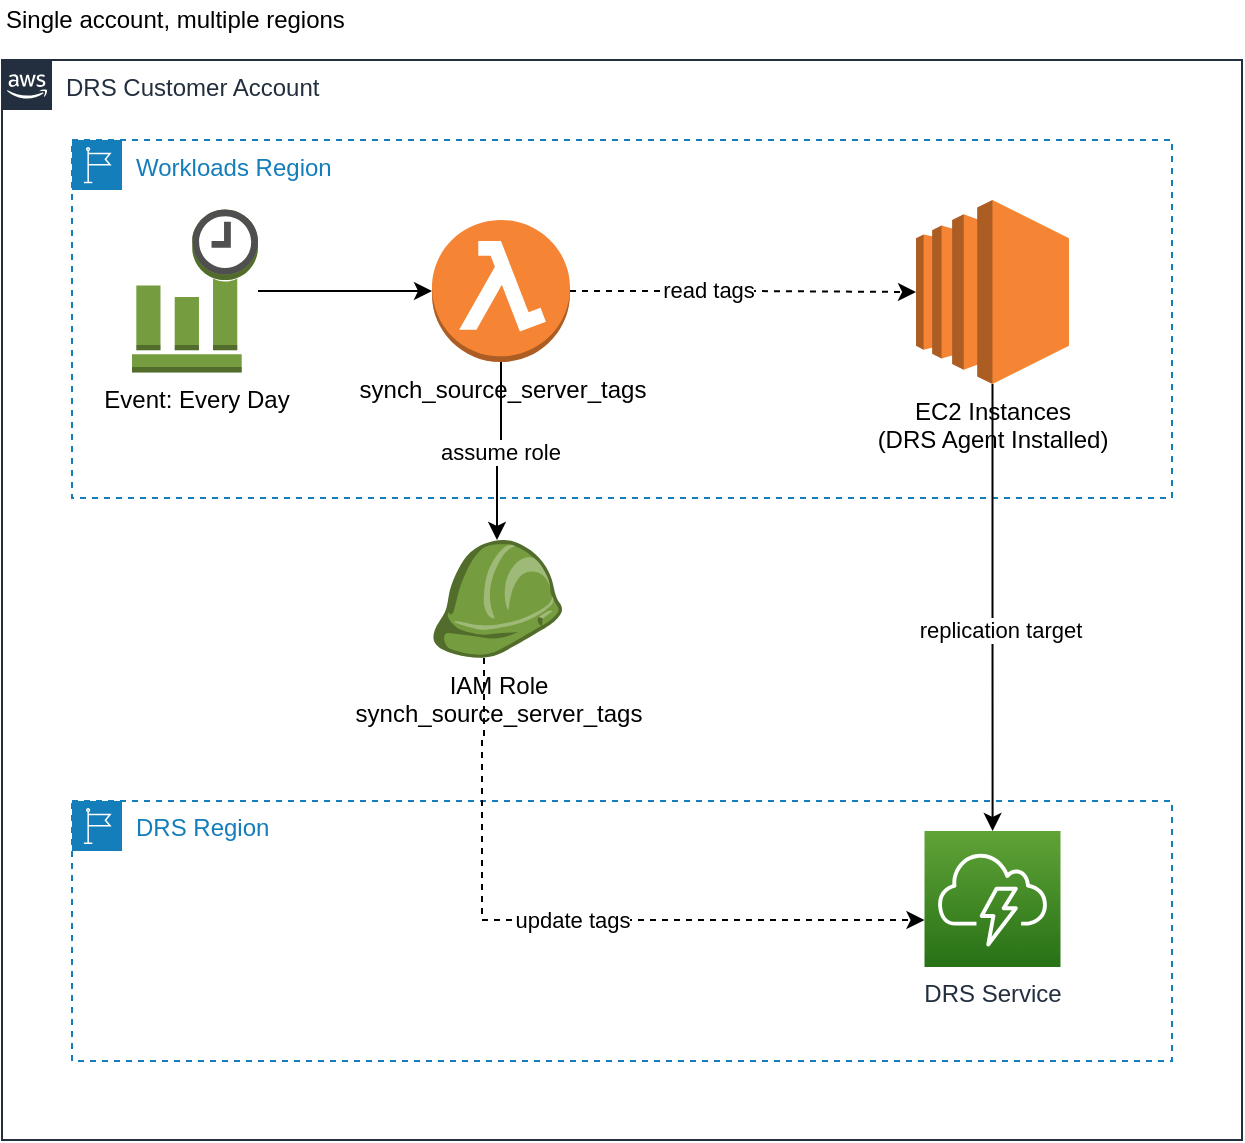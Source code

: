 <mxfile version="14.5.1" type="device"><diagram id="q4UnsAUHR2eg1v5_AYPl" name="Page-1"><mxGraphModel dx="1082" dy="788" grid="1" gridSize="10" guides="1" tooltips="1" connect="1" arrows="1" fold="1" page="1" pageScale="1" pageWidth="850" pageHeight="1100" math="0" shadow="0"><root><mxCell id="0"/><mxCell id="1" value="Account" parent="0"/><mxCell id="62z3DJhVKgA8J61ppzj2-2" value="DRS Customer Account" style="points=[[0,0],[0.25,0],[0.5,0],[0.75,0],[1,0],[1,0.25],[1,0.5],[1,0.75],[1,1],[0.75,1],[0.5,1],[0.25,1],[0,1],[0,0.75],[0,0.5],[0,0.25]];outlineConnect=0;gradientColor=none;html=1;whiteSpace=wrap;fontSize=12;fontStyle=0;shape=mxgraph.aws4.group;grIcon=mxgraph.aws4.group_aws_cloud_alt;strokeColor=#232F3E;fillColor=none;verticalAlign=top;align=left;spacingLeft=30;fontColor=#232F3E;dashed=0;" parent="1" vertex="1"><mxGeometry x="100" y="280" width="620" height="540" as="geometry"/></mxCell><mxCell id="w95-DmfVFg1bIKCz9T4T-26" value="Workloads Region" style="points=[[0,0],[0.25,0],[0.5,0],[0.75,0],[1,0],[1,0.25],[1,0.5],[1,0.75],[1,1],[0.75,1],[0.5,1],[0.25,1],[0,1],[0,0.75],[0,0.5],[0,0.25]];outlineConnect=0;gradientColor=none;html=1;whiteSpace=wrap;fontSize=12;fontStyle=0;shape=mxgraph.aws4.group;grIcon=mxgraph.aws4.group_region;strokeColor=#147EBA;fillColor=none;verticalAlign=top;align=left;spacingLeft=30;fontColor=#147EBA;dashed=1;" parent="1" vertex="1"><mxGeometry x="135" y="320" width="550" height="179" as="geometry"/></mxCell><mxCell id="w95-DmfVFg1bIKCz9T4T-27" style="edgeStyle=orthogonalEdgeStyle;rounded=0;orthogonalLoop=1;jettySize=auto;html=1;dashed=1;" parent="1" source="w95-DmfVFg1bIKCz9T4T-29" target="w95-DmfVFg1bIKCz9T4T-32" edge="1"><mxGeometry relative="1" as="geometry"/></mxCell><mxCell id="w95-DmfVFg1bIKCz9T4T-28" value="read tags" style="edgeLabel;html=1;align=center;verticalAlign=middle;resizable=0;points=[];" parent="w95-DmfVFg1bIKCz9T4T-27" vertex="1" connectable="0"><mxGeometry x="-0.205" y="1" relative="1" as="geometry"><mxPoint as="offset"/></mxGeometry></mxCell><mxCell id="w95-DmfVFg1bIKCz9T4T-29" value="synch_source_server_tags" style="outlineConnect=0;dashed=0;verticalLabelPosition=bottom;verticalAlign=top;align=center;html=1;shape=mxgraph.aws3.lambda_function;fillColor=#F58534;gradientColor=none;" parent="1" vertex="1"><mxGeometry x="315" y="360" width="69" height="71" as="geometry"/></mxCell><mxCell id="w95-DmfVFg1bIKCz9T4T-30" style="edgeStyle=orthogonalEdgeStyle;rounded=0;orthogonalLoop=1;jettySize=auto;html=1;" parent="1" source="w95-DmfVFg1bIKCz9T4T-31" target="w95-DmfVFg1bIKCz9T4T-29" edge="1"><mxGeometry relative="1" as="geometry"/></mxCell><mxCell id="w95-DmfVFg1bIKCz9T4T-31" value="Event: Every Day" style="outlineConnect=0;dashed=0;verticalLabelPosition=bottom;verticalAlign=top;align=center;html=1;shape=mxgraph.aws3.event_time_based;fillColor=#759C3E;gradientColor=none;" parent="1" vertex="1"><mxGeometry x="165" y="354.75" width="63" height="81.5" as="geometry"/></mxCell><mxCell id="w95-DmfVFg1bIKCz9T4T-32" value="EC2 Instances&lt;br&gt;(DRS Agent Installed)" style="outlineConnect=0;dashed=0;verticalLabelPosition=bottom;verticalAlign=top;align=center;html=1;shape=mxgraph.aws3.ec2;fillColor=#F58534;gradientColor=none;" parent="1" vertex="1"><mxGeometry x="557" y="350" width="76.5" height="92" as="geometry"/></mxCell><mxCell id="62z3DJhVKgA8J61ppzj2-4" value="Region" parent="0"/><mxCell id="62z3DJhVKgA8J61ppzj2-3" value="DRS Region" style="points=[[0,0],[0.25,0],[0.5,0],[0.75,0],[1,0],[1,0.25],[1,0.5],[1,0.75],[1,1],[0.75,1],[0.5,1],[0.25,1],[0,1],[0,0.75],[0,0.5],[0,0.25]];outlineConnect=0;gradientColor=none;html=1;whiteSpace=wrap;fontSize=12;fontStyle=0;shape=mxgraph.aws4.group;grIcon=mxgraph.aws4.group_region;strokeColor=#147EBA;fillColor=none;verticalAlign=top;align=left;spacingLeft=30;fontColor=#147EBA;dashed=1;" parent="62z3DJhVKgA8J61ppzj2-4" vertex="1"><mxGeometry x="135" y="650.47" width="550" height="130" as="geometry"/></mxCell><mxCell id="62z3DJhVKgA8J61ppzj2-6" value="DRS Service" style="points=[[0,0,0],[0.25,0,0],[0.5,0,0],[0.75,0,0],[1,0,0],[0,1,0],[0.25,1,0],[0.5,1,0],[0.75,1,0],[1,1,0],[0,0.25,0],[0,0.5,0],[0,0.75,0],[1,0.25,0],[1,0.5,0],[1,0.75,0]];outlineConnect=0;fontColor=#232F3E;gradientColor=#60A337;gradientDirection=north;fillColor=#277116;strokeColor=#ffffff;dashed=0;verticalLabelPosition=bottom;verticalAlign=top;align=center;html=1;fontSize=12;fontStyle=0;aspect=fixed;shape=mxgraph.aws4.resourceIcon;resIcon=mxgraph.aws4.cloudendure_disaster_recovery;" parent="62z3DJhVKgA8J61ppzj2-4" vertex="1"><mxGeometry x="561.25" y="665.47" width="68" height="68" as="geometry"/></mxCell><mxCell id="62z3DJhVKgA8J61ppzj2-16" value="update tags" style="edgeStyle=orthogonalEdgeStyle;rounded=0;orthogonalLoop=1;jettySize=auto;html=1;dashed=1;exitX=0.4;exitY=1;exitDx=0;exitDy=0;exitPerimeter=0;" parent="62z3DJhVKgA8J61ppzj2-4" source="62z3DJhVKgA8J61ppzj2-14" target="62z3DJhVKgA8J61ppzj2-6" edge="1"><mxGeometry relative="1" as="geometry"><mxPoint x="380" y="620.003" as="sourcePoint"/><Array as="points"><mxPoint x="341" y="620"/><mxPoint x="340" y="620"/><mxPoint x="340" y="710"/></Array></mxGeometry></mxCell><mxCell id="62z3DJhVKgA8J61ppzj2-14" value="IAM Role&lt;br&gt;synch_source_server_tags" style="outlineConnect=0;dashed=0;verticalLabelPosition=bottom;verticalAlign=top;align=center;html=1;shape=mxgraph.aws3.role;fillColor=#759C3E;gradientColor=none;" parent="62z3DJhVKgA8J61ppzj2-4" vertex="1"><mxGeometry x="315" y="520" width="65" height="59" as="geometry"/></mxCell><mxCell id="62z3DJhVKgA8J61ppzj2-19" value="Single account, multiple regions" style="text;html=1;strokeColor=none;fillColor=none;align=left;verticalAlign=middle;whiteSpace=wrap;rounded=0;" parent="62z3DJhVKgA8J61ppzj2-4" vertex="1"><mxGeometry x="100" y="250" width="260" height="20" as="geometry"/></mxCell><mxCell id="w95-DmfVFg1bIKCz9T4T-35" value="assume role" style="edgeStyle=orthogonalEdgeStyle;rounded=0;orthogonalLoop=1;jettySize=auto;html=1;" parent="62z3DJhVKgA8J61ppzj2-4" source="w95-DmfVFg1bIKCz9T4T-29" target="62z3DJhVKgA8J61ppzj2-14" edge="1"><mxGeometry relative="1" as="geometry"/></mxCell><mxCell id="w95-DmfVFg1bIKCz9T4T-36" style="edgeStyle=orthogonalEdgeStyle;rounded=0;orthogonalLoop=1;jettySize=auto;html=1;" parent="62z3DJhVKgA8J61ppzj2-4" source="w95-DmfVFg1bIKCz9T4T-32" target="62z3DJhVKgA8J61ppzj2-6" edge="1"><mxGeometry relative="1" as="geometry"/></mxCell><mxCell id="w95-DmfVFg1bIKCz9T4T-37" value="replication target" style="edgeLabel;html=1;align=center;verticalAlign=middle;resizable=0;points=[];" parent="w95-DmfVFg1bIKCz9T4T-36" vertex="1" connectable="0"><mxGeometry x="0.098" y="3" relative="1" as="geometry"><mxPoint as="offset"/></mxGeometry></mxCell></root></mxGraphModel></diagram></mxfile>